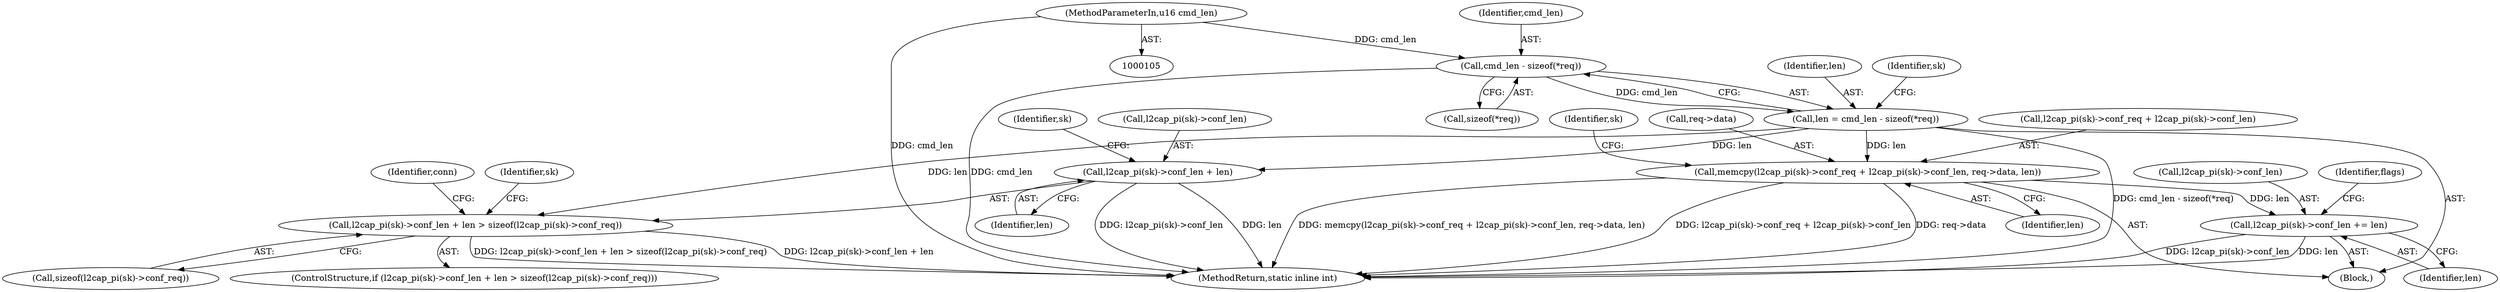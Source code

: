 digraph "0_linux_f2fcfcd670257236ebf2088bbdf26f6a8ef459fe_0@API" {
"1000161" [label="(Call,cmd_len - sizeof(*req))"];
"1000108" [label="(MethodParameterIn,u16 cmd_len)"];
"1000159" [label="(Call,len = cmd_len - sizeof(*req))"];
"1000167" [label="(Call,l2cap_pi(sk)->conf_len + len > sizeof(l2cap_pi(sk)->conf_req))"];
"1000168" [label="(Call,l2cap_pi(sk)->conf_len + len)"];
"1000193" [label="(Call,memcpy(l2cap_pi(sk)->conf_req + l2cap_pi(sk)->conf_len, req->data, len))"];
"1000207" [label="(Call,l2cap_pi(sk)->conf_len += len)"];
"1000108" [label="(MethodParameterIn,u16 cmd_len)"];
"1000343" [label="(MethodReturn,static inline int)"];
"1000206" [label="(Identifier,len)"];
"1000163" [label="(Call,sizeof(*req))"];
"1000197" [label="(Identifier,sk)"];
"1000167" [label="(Call,l2cap_pi(sk)->conf_len + len > sizeof(l2cap_pi(sk)->conf_req))"];
"1000110" [label="(Block,)"];
"1000194" [label="(Call,l2cap_pi(sk)->conf_req + l2cap_pi(sk)->conf_len)"];
"1000166" [label="(ControlStructure,if (l2cap_pi(sk)->conf_len + len > sizeof(l2cap_pi(sk)->conf_req)))"];
"1000212" [label="(Identifier,len)"];
"1000174" [label="(Call,sizeof(l2cap_pi(sk)->conf_req))"];
"1000207" [label="(Call,l2cap_pi(sk)->conf_len += len)"];
"1000193" [label="(Call,memcpy(l2cap_pi(sk)->conf_req + l2cap_pi(sk)->conf_len, req->data, len))"];
"1000173" [label="(Identifier,len)"];
"1000208" [label="(Call,l2cap_pi(sk)->conf_len)"];
"1000168" [label="(Call,l2cap_pi(sk)->conf_len + len)"];
"1000159" [label="(Call,len = cmd_len - sizeof(*req))"];
"1000161" [label="(Call,cmd_len - sizeof(*req))"];
"1000210" [label="(Identifier,sk)"];
"1000181" [label="(Identifier,conn)"];
"1000203" [label="(Call,req->data)"];
"1000177" [label="(Identifier,sk)"];
"1000171" [label="(Identifier,sk)"];
"1000169" [label="(Call,l2cap_pi(sk)->conf_len)"];
"1000162" [label="(Identifier,cmd_len)"];
"1000160" [label="(Identifier,len)"];
"1000215" [label="(Identifier,flags)"];
"1000161" -> "1000159"  [label="AST: "];
"1000161" -> "1000163"  [label="CFG: "];
"1000162" -> "1000161"  [label="AST: "];
"1000163" -> "1000161"  [label="AST: "];
"1000159" -> "1000161"  [label="CFG: "];
"1000161" -> "1000343"  [label="DDG: cmd_len"];
"1000161" -> "1000159"  [label="DDG: cmd_len"];
"1000108" -> "1000161"  [label="DDG: cmd_len"];
"1000108" -> "1000105"  [label="AST: "];
"1000108" -> "1000343"  [label="DDG: cmd_len"];
"1000159" -> "1000110"  [label="AST: "];
"1000160" -> "1000159"  [label="AST: "];
"1000171" -> "1000159"  [label="CFG: "];
"1000159" -> "1000343"  [label="DDG: cmd_len - sizeof(*req)"];
"1000159" -> "1000167"  [label="DDG: len"];
"1000159" -> "1000168"  [label="DDG: len"];
"1000159" -> "1000193"  [label="DDG: len"];
"1000167" -> "1000166"  [label="AST: "];
"1000167" -> "1000174"  [label="CFG: "];
"1000168" -> "1000167"  [label="AST: "];
"1000174" -> "1000167"  [label="AST: "];
"1000181" -> "1000167"  [label="CFG: "];
"1000197" -> "1000167"  [label="CFG: "];
"1000167" -> "1000343"  [label="DDG: l2cap_pi(sk)->conf_len + len"];
"1000167" -> "1000343"  [label="DDG: l2cap_pi(sk)->conf_len + len > sizeof(l2cap_pi(sk)->conf_req)"];
"1000168" -> "1000173"  [label="CFG: "];
"1000169" -> "1000168"  [label="AST: "];
"1000173" -> "1000168"  [label="AST: "];
"1000177" -> "1000168"  [label="CFG: "];
"1000168" -> "1000343"  [label="DDG: l2cap_pi(sk)->conf_len"];
"1000168" -> "1000343"  [label="DDG: len"];
"1000193" -> "1000110"  [label="AST: "];
"1000193" -> "1000206"  [label="CFG: "];
"1000194" -> "1000193"  [label="AST: "];
"1000203" -> "1000193"  [label="AST: "];
"1000206" -> "1000193"  [label="AST: "];
"1000210" -> "1000193"  [label="CFG: "];
"1000193" -> "1000343"  [label="DDG: l2cap_pi(sk)->conf_req + l2cap_pi(sk)->conf_len"];
"1000193" -> "1000343"  [label="DDG: req->data"];
"1000193" -> "1000343"  [label="DDG: memcpy(l2cap_pi(sk)->conf_req + l2cap_pi(sk)->conf_len, req->data, len)"];
"1000193" -> "1000207"  [label="DDG: len"];
"1000207" -> "1000110"  [label="AST: "];
"1000207" -> "1000212"  [label="CFG: "];
"1000208" -> "1000207"  [label="AST: "];
"1000212" -> "1000207"  [label="AST: "];
"1000215" -> "1000207"  [label="CFG: "];
"1000207" -> "1000343"  [label="DDG: l2cap_pi(sk)->conf_len"];
"1000207" -> "1000343"  [label="DDG: len"];
}
